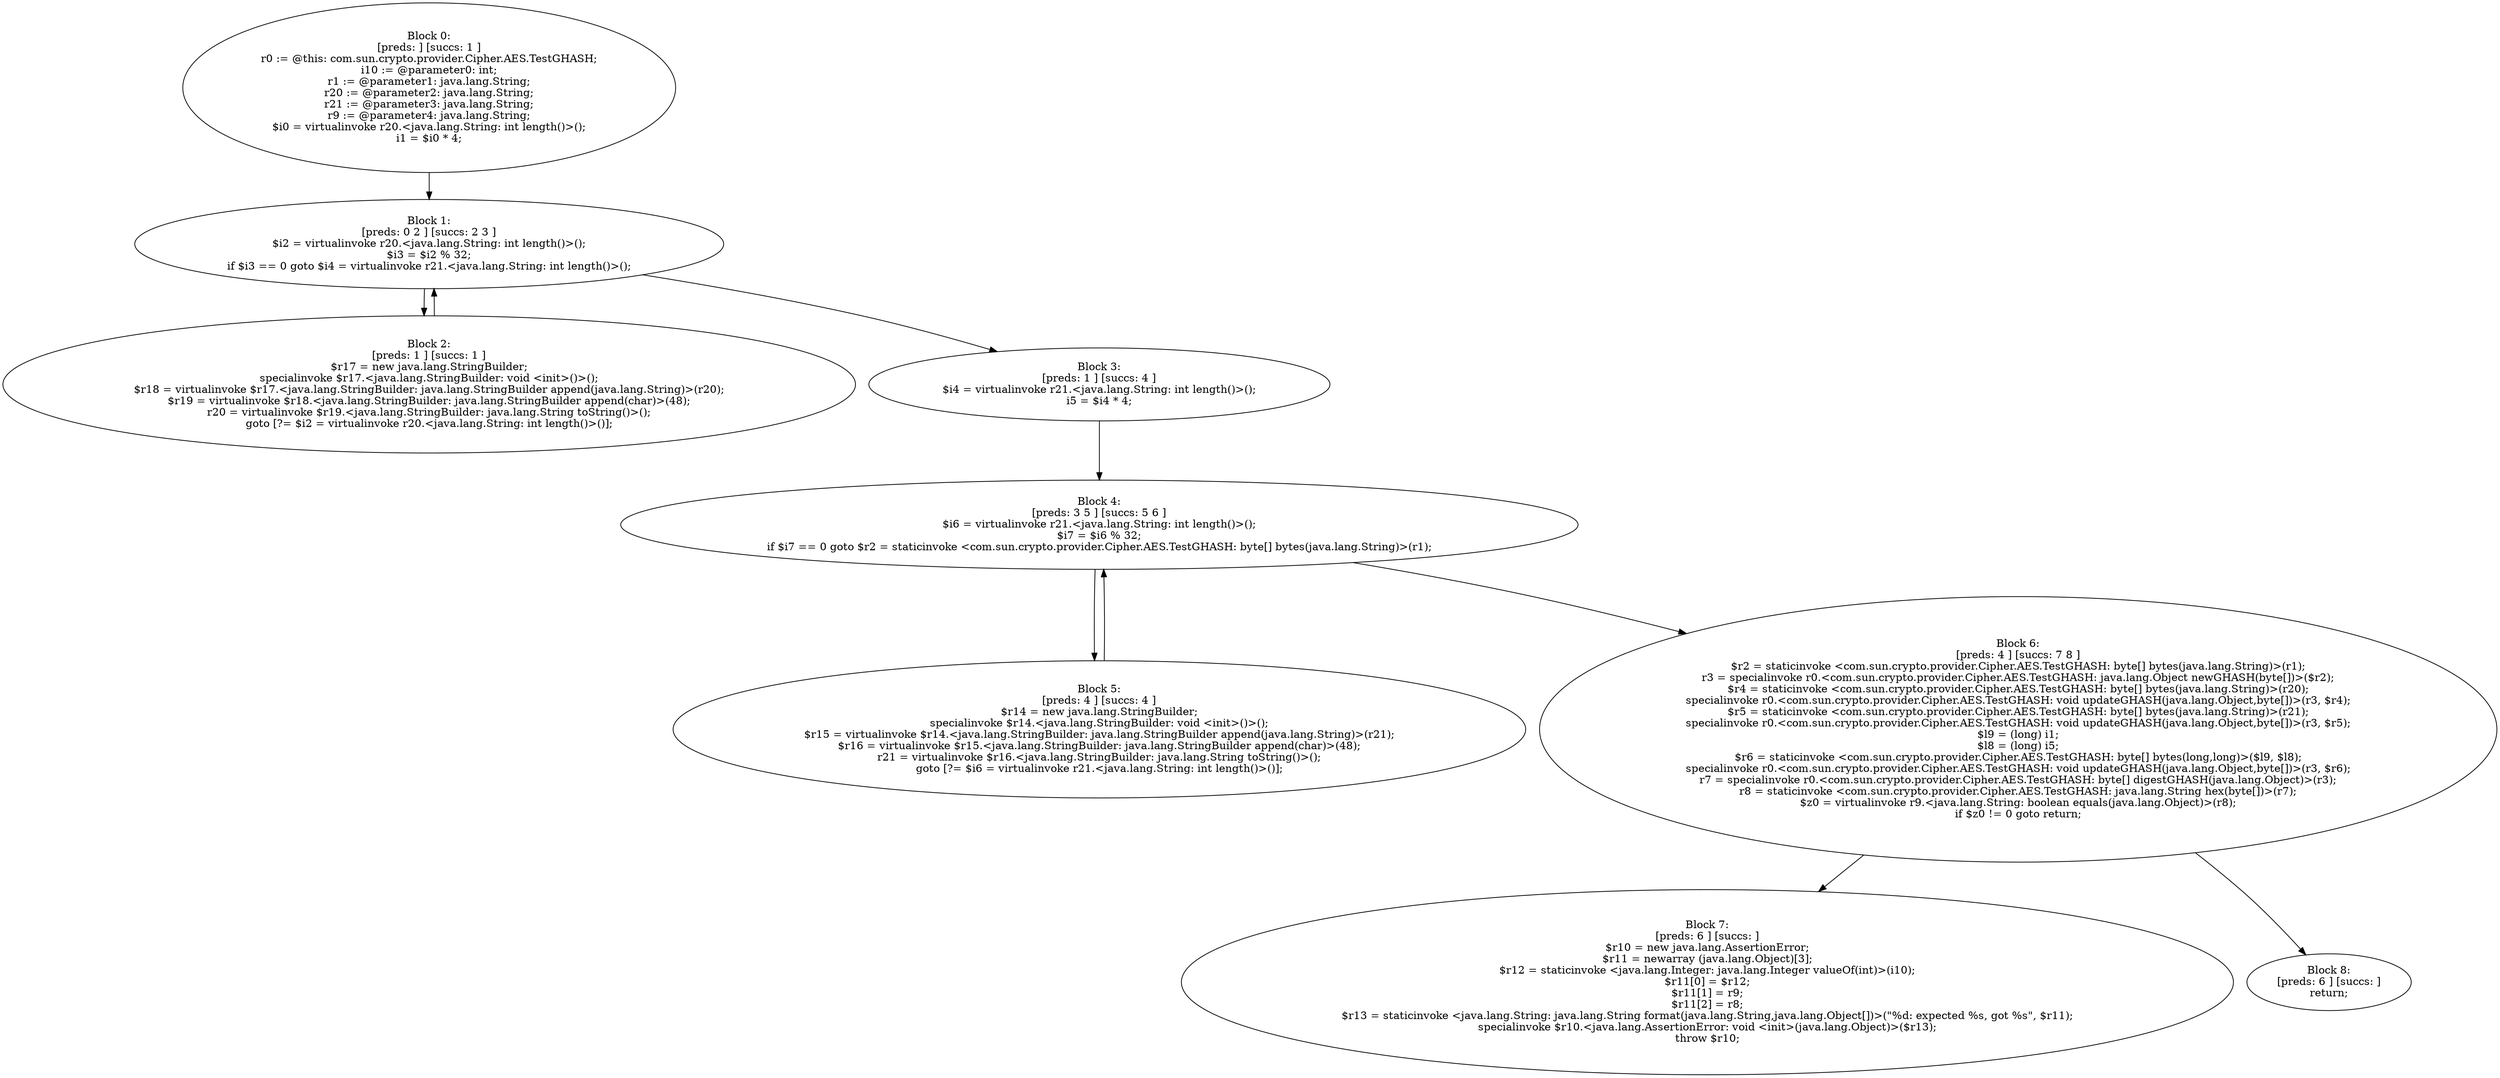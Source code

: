 digraph "unitGraph" {
    "Block 0:
[preds: ] [succs: 1 ]
r0 := @this: com.sun.crypto.provider.Cipher.AES.TestGHASH;
i10 := @parameter0: int;
r1 := @parameter1: java.lang.String;
r20 := @parameter2: java.lang.String;
r21 := @parameter3: java.lang.String;
r9 := @parameter4: java.lang.String;
$i0 = virtualinvoke r20.<java.lang.String: int length()>();
i1 = $i0 * 4;
"
    "Block 1:
[preds: 0 2 ] [succs: 2 3 ]
$i2 = virtualinvoke r20.<java.lang.String: int length()>();
$i3 = $i2 % 32;
if $i3 == 0 goto $i4 = virtualinvoke r21.<java.lang.String: int length()>();
"
    "Block 2:
[preds: 1 ] [succs: 1 ]
$r17 = new java.lang.StringBuilder;
specialinvoke $r17.<java.lang.StringBuilder: void <init>()>();
$r18 = virtualinvoke $r17.<java.lang.StringBuilder: java.lang.StringBuilder append(java.lang.String)>(r20);
$r19 = virtualinvoke $r18.<java.lang.StringBuilder: java.lang.StringBuilder append(char)>(48);
r20 = virtualinvoke $r19.<java.lang.StringBuilder: java.lang.String toString()>();
goto [?= $i2 = virtualinvoke r20.<java.lang.String: int length()>()];
"
    "Block 3:
[preds: 1 ] [succs: 4 ]
$i4 = virtualinvoke r21.<java.lang.String: int length()>();
i5 = $i4 * 4;
"
    "Block 4:
[preds: 3 5 ] [succs: 5 6 ]
$i6 = virtualinvoke r21.<java.lang.String: int length()>();
$i7 = $i6 % 32;
if $i7 == 0 goto $r2 = staticinvoke <com.sun.crypto.provider.Cipher.AES.TestGHASH: byte[] bytes(java.lang.String)>(r1);
"
    "Block 5:
[preds: 4 ] [succs: 4 ]
$r14 = new java.lang.StringBuilder;
specialinvoke $r14.<java.lang.StringBuilder: void <init>()>();
$r15 = virtualinvoke $r14.<java.lang.StringBuilder: java.lang.StringBuilder append(java.lang.String)>(r21);
$r16 = virtualinvoke $r15.<java.lang.StringBuilder: java.lang.StringBuilder append(char)>(48);
r21 = virtualinvoke $r16.<java.lang.StringBuilder: java.lang.String toString()>();
goto [?= $i6 = virtualinvoke r21.<java.lang.String: int length()>()];
"
    "Block 6:
[preds: 4 ] [succs: 7 8 ]
$r2 = staticinvoke <com.sun.crypto.provider.Cipher.AES.TestGHASH: byte[] bytes(java.lang.String)>(r1);
r3 = specialinvoke r0.<com.sun.crypto.provider.Cipher.AES.TestGHASH: java.lang.Object newGHASH(byte[])>($r2);
$r4 = staticinvoke <com.sun.crypto.provider.Cipher.AES.TestGHASH: byte[] bytes(java.lang.String)>(r20);
specialinvoke r0.<com.sun.crypto.provider.Cipher.AES.TestGHASH: void updateGHASH(java.lang.Object,byte[])>(r3, $r4);
$r5 = staticinvoke <com.sun.crypto.provider.Cipher.AES.TestGHASH: byte[] bytes(java.lang.String)>(r21);
specialinvoke r0.<com.sun.crypto.provider.Cipher.AES.TestGHASH: void updateGHASH(java.lang.Object,byte[])>(r3, $r5);
$l9 = (long) i1;
$l8 = (long) i5;
$r6 = staticinvoke <com.sun.crypto.provider.Cipher.AES.TestGHASH: byte[] bytes(long,long)>($l9, $l8);
specialinvoke r0.<com.sun.crypto.provider.Cipher.AES.TestGHASH: void updateGHASH(java.lang.Object,byte[])>(r3, $r6);
r7 = specialinvoke r0.<com.sun.crypto.provider.Cipher.AES.TestGHASH: byte[] digestGHASH(java.lang.Object)>(r3);
r8 = staticinvoke <com.sun.crypto.provider.Cipher.AES.TestGHASH: java.lang.String hex(byte[])>(r7);
$z0 = virtualinvoke r9.<java.lang.String: boolean equals(java.lang.Object)>(r8);
if $z0 != 0 goto return;
"
    "Block 7:
[preds: 6 ] [succs: ]
$r10 = new java.lang.AssertionError;
$r11 = newarray (java.lang.Object)[3];
$r12 = staticinvoke <java.lang.Integer: java.lang.Integer valueOf(int)>(i10);
$r11[0] = $r12;
$r11[1] = r9;
$r11[2] = r8;
$r13 = staticinvoke <java.lang.String: java.lang.String format(java.lang.String,java.lang.Object[])>(\"%d: expected %s, got %s\", $r11);
specialinvoke $r10.<java.lang.AssertionError: void <init>(java.lang.Object)>($r13);
throw $r10;
"
    "Block 8:
[preds: 6 ] [succs: ]
return;
"
    "Block 0:
[preds: ] [succs: 1 ]
r0 := @this: com.sun.crypto.provider.Cipher.AES.TestGHASH;
i10 := @parameter0: int;
r1 := @parameter1: java.lang.String;
r20 := @parameter2: java.lang.String;
r21 := @parameter3: java.lang.String;
r9 := @parameter4: java.lang.String;
$i0 = virtualinvoke r20.<java.lang.String: int length()>();
i1 = $i0 * 4;
"->"Block 1:
[preds: 0 2 ] [succs: 2 3 ]
$i2 = virtualinvoke r20.<java.lang.String: int length()>();
$i3 = $i2 % 32;
if $i3 == 0 goto $i4 = virtualinvoke r21.<java.lang.String: int length()>();
";
    "Block 1:
[preds: 0 2 ] [succs: 2 3 ]
$i2 = virtualinvoke r20.<java.lang.String: int length()>();
$i3 = $i2 % 32;
if $i3 == 0 goto $i4 = virtualinvoke r21.<java.lang.String: int length()>();
"->"Block 2:
[preds: 1 ] [succs: 1 ]
$r17 = new java.lang.StringBuilder;
specialinvoke $r17.<java.lang.StringBuilder: void <init>()>();
$r18 = virtualinvoke $r17.<java.lang.StringBuilder: java.lang.StringBuilder append(java.lang.String)>(r20);
$r19 = virtualinvoke $r18.<java.lang.StringBuilder: java.lang.StringBuilder append(char)>(48);
r20 = virtualinvoke $r19.<java.lang.StringBuilder: java.lang.String toString()>();
goto [?= $i2 = virtualinvoke r20.<java.lang.String: int length()>()];
";
    "Block 1:
[preds: 0 2 ] [succs: 2 3 ]
$i2 = virtualinvoke r20.<java.lang.String: int length()>();
$i3 = $i2 % 32;
if $i3 == 0 goto $i4 = virtualinvoke r21.<java.lang.String: int length()>();
"->"Block 3:
[preds: 1 ] [succs: 4 ]
$i4 = virtualinvoke r21.<java.lang.String: int length()>();
i5 = $i4 * 4;
";
    "Block 2:
[preds: 1 ] [succs: 1 ]
$r17 = new java.lang.StringBuilder;
specialinvoke $r17.<java.lang.StringBuilder: void <init>()>();
$r18 = virtualinvoke $r17.<java.lang.StringBuilder: java.lang.StringBuilder append(java.lang.String)>(r20);
$r19 = virtualinvoke $r18.<java.lang.StringBuilder: java.lang.StringBuilder append(char)>(48);
r20 = virtualinvoke $r19.<java.lang.StringBuilder: java.lang.String toString()>();
goto [?= $i2 = virtualinvoke r20.<java.lang.String: int length()>()];
"->"Block 1:
[preds: 0 2 ] [succs: 2 3 ]
$i2 = virtualinvoke r20.<java.lang.String: int length()>();
$i3 = $i2 % 32;
if $i3 == 0 goto $i4 = virtualinvoke r21.<java.lang.String: int length()>();
";
    "Block 3:
[preds: 1 ] [succs: 4 ]
$i4 = virtualinvoke r21.<java.lang.String: int length()>();
i5 = $i4 * 4;
"->"Block 4:
[preds: 3 5 ] [succs: 5 6 ]
$i6 = virtualinvoke r21.<java.lang.String: int length()>();
$i7 = $i6 % 32;
if $i7 == 0 goto $r2 = staticinvoke <com.sun.crypto.provider.Cipher.AES.TestGHASH: byte[] bytes(java.lang.String)>(r1);
";
    "Block 4:
[preds: 3 5 ] [succs: 5 6 ]
$i6 = virtualinvoke r21.<java.lang.String: int length()>();
$i7 = $i6 % 32;
if $i7 == 0 goto $r2 = staticinvoke <com.sun.crypto.provider.Cipher.AES.TestGHASH: byte[] bytes(java.lang.String)>(r1);
"->"Block 5:
[preds: 4 ] [succs: 4 ]
$r14 = new java.lang.StringBuilder;
specialinvoke $r14.<java.lang.StringBuilder: void <init>()>();
$r15 = virtualinvoke $r14.<java.lang.StringBuilder: java.lang.StringBuilder append(java.lang.String)>(r21);
$r16 = virtualinvoke $r15.<java.lang.StringBuilder: java.lang.StringBuilder append(char)>(48);
r21 = virtualinvoke $r16.<java.lang.StringBuilder: java.lang.String toString()>();
goto [?= $i6 = virtualinvoke r21.<java.lang.String: int length()>()];
";
    "Block 4:
[preds: 3 5 ] [succs: 5 6 ]
$i6 = virtualinvoke r21.<java.lang.String: int length()>();
$i7 = $i6 % 32;
if $i7 == 0 goto $r2 = staticinvoke <com.sun.crypto.provider.Cipher.AES.TestGHASH: byte[] bytes(java.lang.String)>(r1);
"->"Block 6:
[preds: 4 ] [succs: 7 8 ]
$r2 = staticinvoke <com.sun.crypto.provider.Cipher.AES.TestGHASH: byte[] bytes(java.lang.String)>(r1);
r3 = specialinvoke r0.<com.sun.crypto.provider.Cipher.AES.TestGHASH: java.lang.Object newGHASH(byte[])>($r2);
$r4 = staticinvoke <com.sun.crypto.provider.Cipher.AES.TestGHASH: byte[] bytes(java.lang.String)>(r20);
specialinvoke r0.<com.sun.crypto.provider.Cipher.AES.TestGHASH: void updateGHASH(java.lang.Object,byte[])>(r3, $r4);
$r5 = staticinvoke <com.sun.crypto.provider.Cipher.AES.TestGHASH: byte[] bytes(java.lang.String)>(r21);
specialinvoke r0.<com.sun.crypto.provider.Cipher.AES.TestGHASH: void updateGHASH(java.lang.Object,byte[])>(r3, $r5);
$l9 = (long) i1;
$l8 = (long) i5;
$r6 = staticinvoke <com.sun.crypto.provider.Cipher.AES.TestGHASH: byte[] bytes(long,long)>($l9, $l8);
specialinvoke r0.<com.sun.crypto.provider.Cipher.AES.TestGHASH: void updateGHASH(java.lang.Object,byte[])>(r3, $r6);
r7 = specialinvoke r0.<com.sun.crypto.provider.Cipher.AES.TestGHASH: byte[] digestGHASH(java.lang.Object)>(r3);
r8 = staticinvoke <com.sun.crypto.provider.Cipher.AES.TestGHASH: java.lang.String hex(byte[])>(r7);
$z0 = virtualinvoke r9.<java.lang.String: boolean equals(java.lang.Object)>(r8);
if $z0 != 0 goto return;
";
    "Block 5:
[preds: 4 ] [succs: 4 ]
$r14 = new java.lang.StringBuilder;
specialinvoke $r14.<java.lang.StringBuilder: void <init>()>();
$r15 = virtualinvoke $r14.<java.lang.StringBuilder: java.lang.StringBuilder append(java.lang.String)>(r21);
$r16 = virtualinvoke $r15.<java.lang.StringBuilder: java.lang.StringBuilder append(char)>(48);
r21 = virtualinvoke $r16.<java.lang.StringBuilder: java.lang.String toString()>();
goto [?= $i6 = virtualinvoke r21.<java.lang.String: int length()>()];
"->"Block 4:
[preds: 3 5 ] [succs: 5 6 ]
$i6 = virtualinvoke r21.<java.lang.String: int length()>();
$i7 = $i6 % 32;
if $i7 == 0 goto $r2 = staticinvoke <com.sun.crypto.provider.Cipher.AES.TestGHASH: byte[] bytes(java.lang.String)>(r1);
";
    "Block 6:
[preds: 4 ] [succs: 7 8 ]
$r2 = staticinvoke <com.sun.crypto.provider.Cipher.AES.TestGHASH: byte[] bytes(java.lang.String)>(r1);
r3 = specialinvoke r0.<com.sun.crypto.provider.Cipher.AES.TestGHASH: java.lang.Object newGHASH(byte[])>($r2);
$r4 = staticinvoke <com.sun.crypto.provider.Cipher.AES.TestGHASH: byte[] bytes(java.lang.String)>(r20);
specialinvoke r0.<com.sun.crypto.provider.Cipher.AES.TestGHASH: void updateGHASH(java.lang.Object,byte[])>(r3, $r4);
$r5 = staticinvoke <com.sun.crypto.provider.Cipher.AES.TestGHASH: byte[] bytes(java.lang.String)>(r21);
specialinvoke r0.<com.sun.crypto.provider.Cipher.AES.TestGHASH: void updateGHASH(java.lang.Object,byte[])>(r3, $r5);
$l9 = (long) i1;
$l8 = (long) i5;
$r6 = staticinvoke <com.sun.crypto.provider.Cipher.AES.TestGHASH: byte[] bytes(long,long)>($l9, $l8);
specialinvoke r0.<com.sun.crypto.provider.Cipher.AES.TestGHASH: void updateGHASH(java.lang.Object,byte[])>(r3, $r6);
r7 = specialinvoke r0.<com.sun.crypto.provider.Cipher.AES.TestGHASH: byte[] digestGHASH(java.lang.Object)>(r3);
r8 = staticinvoke <com.sun.crypto.provider.Cipher.AES.TestGHASH: java.lang.String hex(byte[])>(r7);
$z0 = virtualinvoke r9.<java.lang.String: boolean equals(java.lang.Object)>(r8);
if $z0 != 0 goto return;
"->"Block 7:
[preds: 6 ] [succs: ]
$r10 = new java.lang.AssertionError;
$r11 = newarray (java.lang.Object)[3];
$r12 = staticinvoke <java.lang.Integer: java.lang.Integer valueOf(int)>(i10);
$r11[0] = $r12;
$r11[1] = r9;
$r11[2] = r8;
$r13 = staticinvoke <java.lang.String: java.lang.String format(java.lang.String,java.lang.Object[])>(\"%d: expected %s, got %s\", $r11);
specialinvoke $r10.<java.lang.AssertionError: void <init>(java.lang.Object)>($r13);
throw $r10;
";
    "Block 6:
[preds: 4 ] [succs: 7 8 ]
$r2 = staticinvoke <com.sun.crypto.provider.Cipher.AES.TestGHASH: byte[] bytes(java.lang.String)>(r1);
r3 = specialinvoke r0.<com.sun.crypto.provider.Cipher.AES.TestGHASH: java.lang.Object newGHASH(byte[])>($r2);
$r4 = staticinvoke <com.sun.crypto.provider.Cipher.AES.TestGHASH: byte[] bytes(java.lang.String)>(r20);
specialinvoke r0.<com.sun.crypto.provider.Cipher.AES.TestGHASH: void updateGHASH(java.lang.Object,byte[])>(r3, $r4);
$r5 = staticinvoke <com.sun.crypto.provider.Cipher.AES.TestGHASH: byte[] bytes(java.lang.String)>(r21);
specialinvoke r0.<com.sun.crypto.provider.Cipher.AES.TestGHASH: void updateGHASH(java.lang.Object,byte[])>(r3, $r5);
$l9 = (long) i1;
$l8 = (long) i5;
$r6 = staticinvoke <com.sun.crypto.provider.Cipher.AES.TestGHASH: byte[] bytes(long,long)>($l9, $l8);
specialinvoke r0.<com.sun.crypto.provider.Cipher.AES.TestGHASH: void updateGHASH(java.lang.Object,byte[])>(r3, $r6);
r7 = specialinvoke r0.<com.sun.crypto.provider.Cipher.AES.TestGHASH: byte[] digestGHASH(java.lang.Object)>(r3);
r8 = staticinvoke <com.sun.crypto.provider.Cipher.AES.TestGHASH: java.lang.String hex(byte[])>(r7);
$z0 = virtualinvoke r9.<java.lang.String: boolean equals(java.lang.Object)>(r8);
if $z0 != 0 goto return;
"->"Block 8:
[preds: 6 ] [succs: ]
return;
";
}
